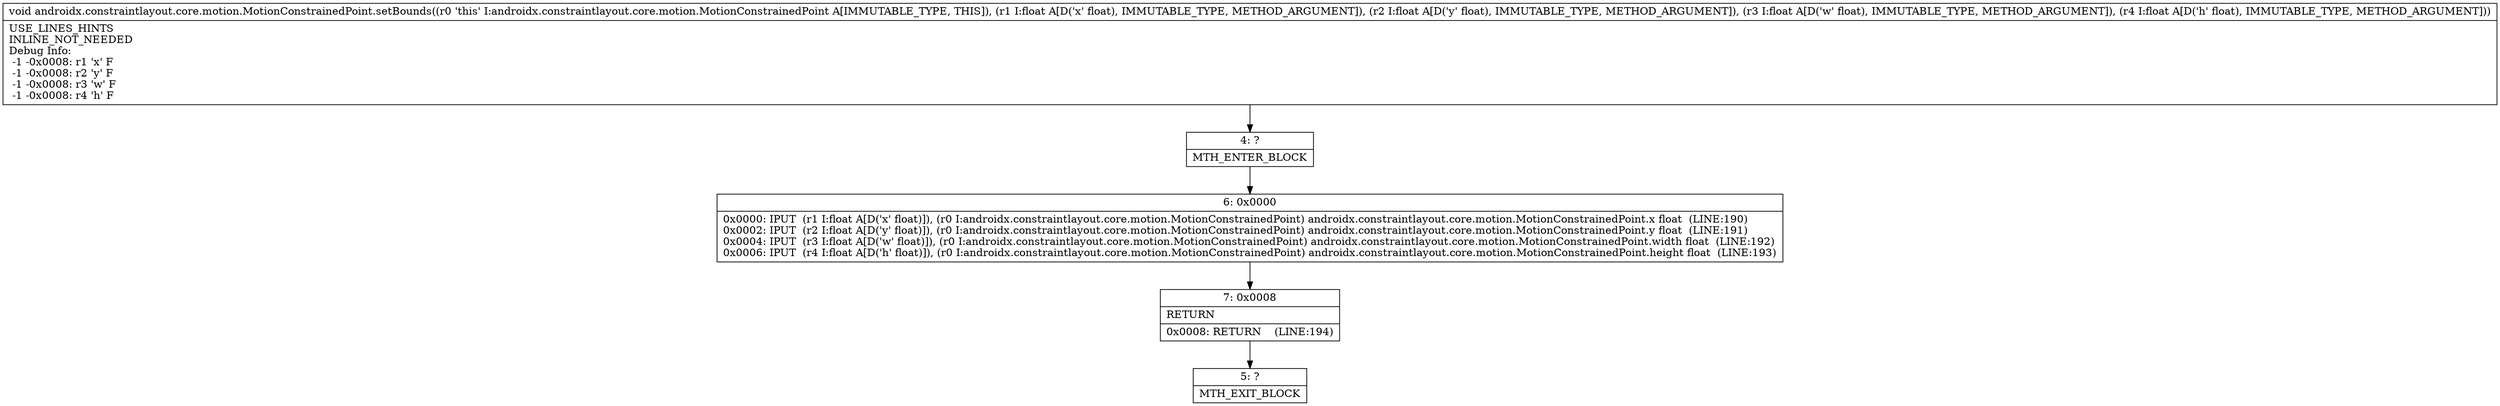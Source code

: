 digraph "CFG forandroidx.constraintlayout.core.motion.MotionConstrainedPoint.setBounds(FFFF)V" {
Node_4 [shape=record,label="{4\:\ ?|MTH_ENTER_BLOCK\l}"];
Node_6 [shape=record,label="{6\:\ 0x0000|0x0000: IPUT  (r1 I:float A[D('x' float)]), (r0 I:androidx.constraintlayout.core.motion.MotionConstrainedPoint) androidx.constraintlayout.core.motion.MotionConstrainedPoint.x float  (LINE:190)\l0x0002: IPUT  (r2 I:float A[D('y' float)]), (r0 I:androidx.constraintlayout.core.motion.MotionConstrainedPoint) androidx.constraintlayout.core.motion.MotionConstrainedPoint.y float  (LINE:191)\l0x0004: IPUT  (r3 I:float A[D('w' float)]), (r0 I:androidx.constraintlayout.core.motion.MotionConstrainedPoint) androidx.constraintlayout.core.motion.MotionConstrainedPoint.width float  (LINE:192)\l0x0006: IPUT  (r4 I:float A[D('h' float)]), (r0 I:androidx.constraintlayout.core.motion.MotionConstrainedPoint) androidx.constraintlayout.core.motion.MotionConstrainedPoint.height float  (LINE:193)\l}"];
Node_7 [shape=record,label="{7\:\ 0x0008|RETURN\l|0x0008: RETURN    (LINE:194)\l}"];
Node_5 [shape=record,label="{5\:\ ?|MTH_EXIT_BLOCK\l}"];
MethodNode[shape=record,label="{void androidx.constraintlayout.core.motion.MotionConstrainedPoint.setBounds((r0 'this' I:androidx.constraintlayout.core.motion.MotionConstrainedPoint A[IMMUTABLE_TYPE, THIS]), (r1 I:float A[D('x' float), IMMUTABLE_TYPE, METHOD_ARGUMENT]), (r2 I:float A[D('y' float), IMMUTABLE_TYPE, METHOD_ARGUMENT]), (r3 I:float A[D('w' float), IMMUTABLE_TYPE, METHOD_ARGUMENT]), (r4 I:float A[D('h' float), IMMUTABLE_TYPE, METHOD_ARGUMENT]))  | USE_LINES_HINTS\lINLINE_NOT_NEEDED\lDebug Info:\l  \-1 \-0x0008: r1 'x' F\l  \-1 \-0x0008: r2 'y' F\l  \-1 \-0x0008: r3 'w' F\l  \-1 \-0x0008: r4 'h' F\l}"];
MethodNode -> Node_4;Node_4 -> Node_6;
Node_6 -> Node_7;
Node_7 -> Node_5;
}

